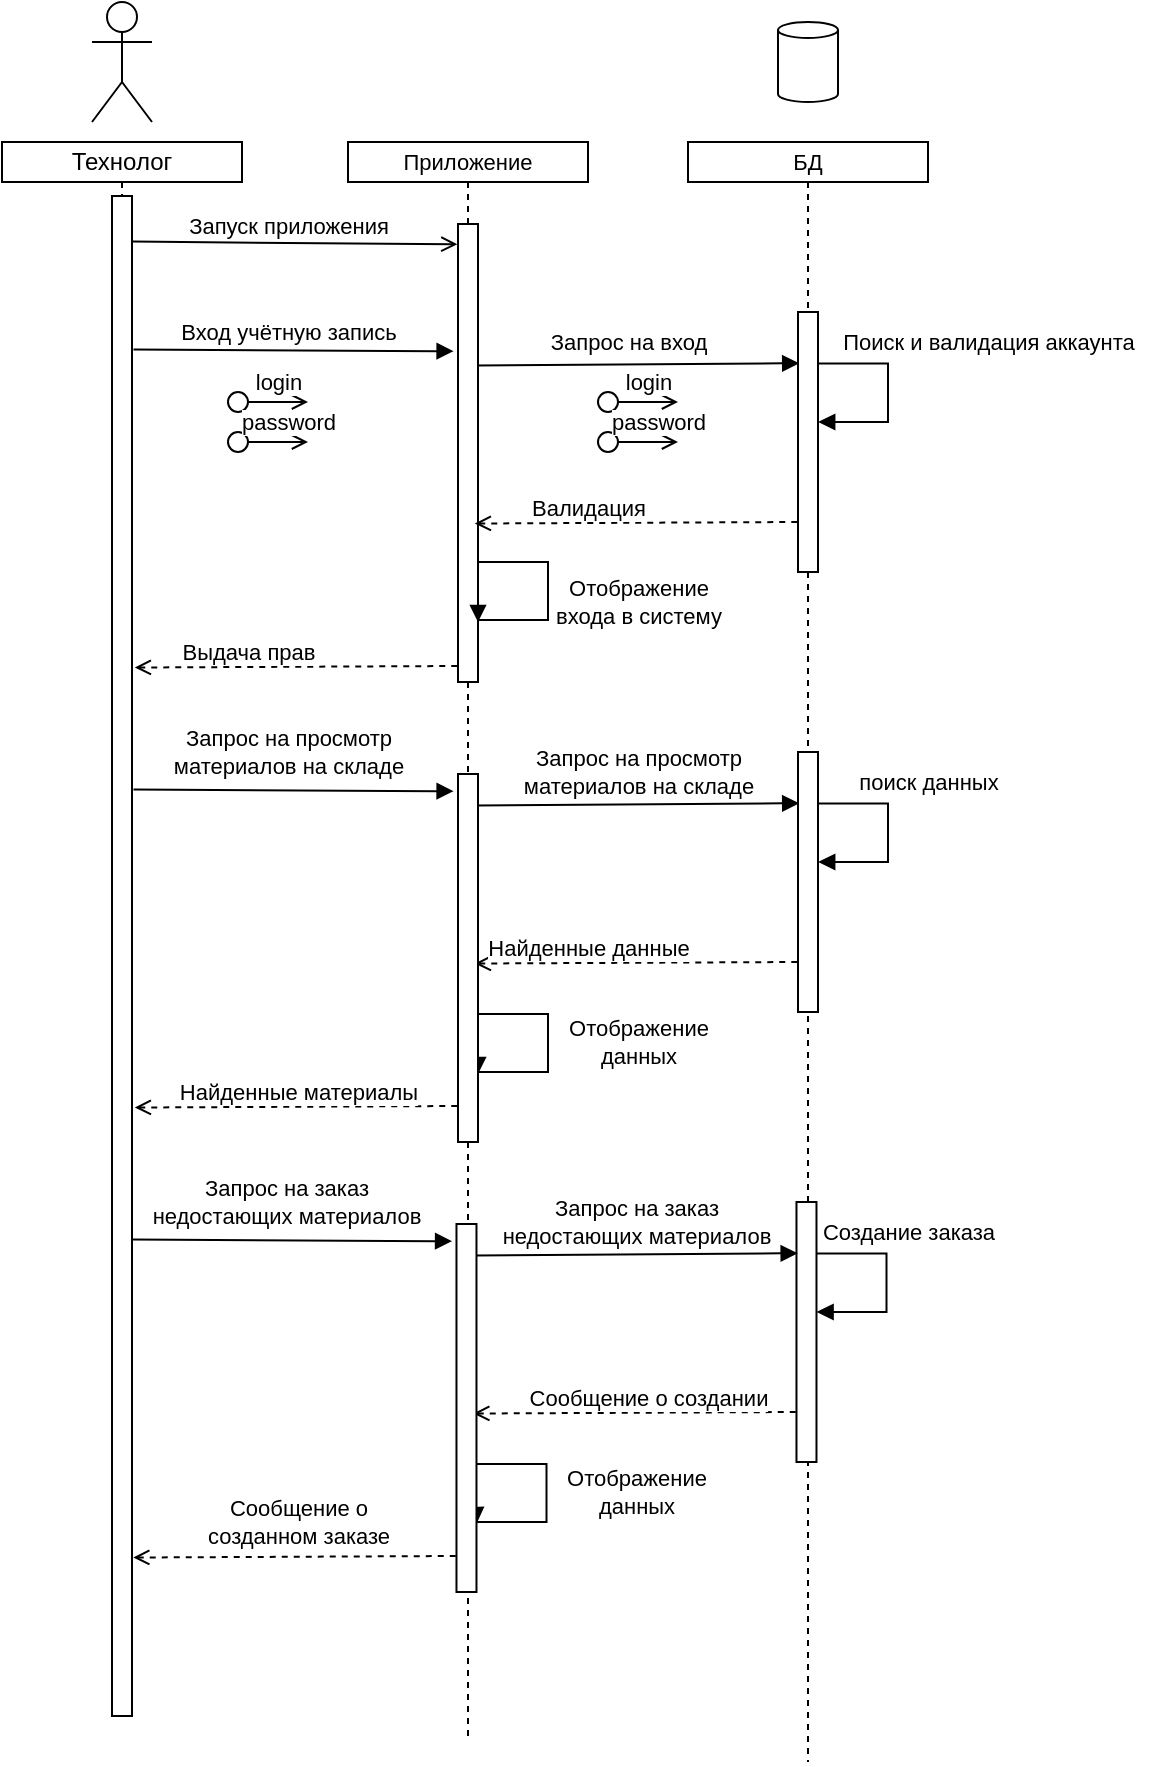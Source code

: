 <mxfile>
    <diagram id="W95EfZVqpujXyN9TGcH1" name="Page-1">
        <mxGraphModel dx="1138" dy="740" grid="1" gridSize="10" guides="1" tooltips="1" connect="1" arrows="1" fold="1" page="1" pageScale="1" pageWidth="850" pageHeight="1100" math="0" shadow="0">
            <root>
                <mxCell id="0"/>
                <mxCell id="1" parent="0"/>
                <mxCell id="2" value="" style="shape=umlActor;verticalLabelPosition=bottom;verticalAlign=top;html=1;" vertex="1" parent="1">
                    <mxGeometry x="42" y="50" width="30" height="60" as="geometry"/>
                </mxCell>
                <mxCell id="6" style="edgeStyle=none;html=1;dashed=1;endArrow=none;endFill=0;" edge="1" parent="1" source="4">
                    <mxGeometry relative="1" as="geometry">
                        <mxPoint x="57" y="147" as="targetPoint"/>
                    </mxGeometry>
                </mxCell>
                <mxCell id="4" value="&lt;span style=&quot;color: rgb(0, 0, 0); text-wrap-mode: nowrap;&quot;&gt;Технолог&lt;/span&gt;" style="rounded=0;whiteSpace=wrap;html=1;" vertex="1" parent="1">
                    <mxGeometry x="-3" y="120" width="120" height="20" as="geometry"/>
                </mxCell>
                <mxCell id="11" style="edgeStyle=none;shape=connector;rounded=1;html=1;dashed=1;strokeColor=default;align=center;verticalAlign=middle;fontFamily=Helvetica;fontSize=11;fontColor=default;labelBackgroundColor=default;endArrow=none;endFill=0;" edge="1" parent="1" source="74">
                    <mxGeometry relative="1" as="geometry">
                        <mxPoint x="230" y="920" as="targetPoint"/>
                        <mxPoint x="230" y="290" as="sourcePoint"/>
                    </mxGeometry>
                </mxCell>
                <mxCell id="7" value="Приложение" style="rounded=0;whiteSpace=wrap;html=1;fontFamily=Helvetica;fontSize=11;fontColor=default;labelBackgroundColor=default;" vertex="1" parent="1">
                    <mxGeometry x="170" y="120" width="120" height="20" as="geometry"/>
                </mxCell>
                <mxCell id="8" value="" style="shape=cylinder3;whiteSpace=wrap;html=1;boundedLbl=1;backgroundOutline=1;size=4.0;fontFamily=Helvetica;fontSize=11;fontColor=default;labelBackgroundColor=default;" vertex="1" parent="1">
                    <mxGeometry x="385" y="60" width="30" height="40" as="geometry"/>
                </mxCell>
                <mxCell id="12" style="edgeStyle=none;shape=connector;rounded=1;html=1;exitX=0.5;exitY=1;exitDx=0;exitDy=0;dashed=1;strokeColor=default;align=center;verticalAlign=middle;fontFamily=Helvetica;fontSize=11;fontColor=default;labelBackgroundColor=default;endArrow=none;endFill=0;" edge="1" parent="1" source="26">
                    <mxGeometry relative="1" as="geometry">
                        <mxPoint x="400" y="930" as="targetPoint"/>
                    </mxGeometry>
                </mxCell>
                <mxCell id="9" value="БД" style="rounded=0;whiteSpace=wrap;html=1;fontFamily=Helvetica;fontSize=11;fontColor=default;labelBackgroundColor=default;" vertex="1" parent="1">
                    <mxGeometry x="340" y="120" width="120" height="20" as="geometry"/>
                </mxCell>
                <mxCell id="13" value="" style="endArrow=open;html=1;rounded=1;strokeColor=default;align=center;verticalAlign=middle;fontFamily=Helvetica;fontSize=11;fontColor=default;labelBackgroundColor=default;edgeStyle=none;endFill=0;exitX=1.029;exitY=0.03;exitDx=0;exitDy=0;exitPerimeter=0;entryX=-0.033;entryY=0.086;entryDx=0;entryDy=0;entryPerimeter=0;" edge="1" parent="1">
                    <mxGeometry width="50" height="50" relative="1" as="geometry">
                        <mxPoint x="62.29" y="169.8" as="sourcePoint"/>
                        <mxPoint x="224.67" y="171.18" as="targetPoint"/>
                    </mxGeometry>
                </mxCell>
                <mxCell id="15" value="" style="edgeStyle=none;shape=connector;rounded=1;html=1;exitX=0.5;exitY=1;exitDx=0;exitDy=0;dashed=1;strokeColor=default;align=center;verticalAlign=middle;fontFamily=Helvetica;fontSize=11;fontColor=default;labelBackgroundColor=default;endArrow=none;endFill=0;" edge="1" parent="1" source="7" target="41">
                    <mxGeometry relative="1" as="geometry">
                        <mxPoint x="230" y="160" as="targetPoint"/>
                        <mxPoint x="230" y="140" as="sourcePoint"/>
                    </mxGeometry>
                </mxCell>
                <mxCell id="16" value="Запуск приложения" style="text;html=1;align=center;verticalAlign=middle;resizable=0;points=[];autosize=1;strokeColor=none;fillColor=none;fontFamily=Helvetica;fontSize=11;fontColor=default;labelBackgroundColor=default;" vertex="1" parent="1">
                    <mxGeometry x="80" y="147" width="120" height="30" as="geometry"/>
                </mxCell>
                <mxCell id="17" value="" style="endArrow=block;html=1;rounded=1;strokeColor=default;align=center;verticalAlign=middle;fontFamily=Helvetica;fontSize=11;fontColor=default;labelBackgroundColor=default;edgeStyle=none;endFill=1;exitX=1.076;exitY=0.101;exitDx=0;exitDy=0;exitPerimeter=0;entryX=-0.22;entryY=0.497;entryDx=0;entryDy=0;entryPerimeter=0;" edge="1" parent="1">
                    <mxGeometry width="50" height="50" relative="1" as="geometry">
                        <mxPoint x="62.76" y="223.76" as="sourcePoint"/>
                        <mxPoint x="222.8" y="224.61" as="targetPoint"/>
                    </mxGeometry>
                </mxCell>
                <mxCell id="18" value="Вход учётную запись" style="text;html=1;align=center;verticalAlign=middle;resizable=0;points=[];autosize=1;strokeColor=none;fillColor=none;fontFamily=Helvetica;fontSize=11;fontColor=default;labelBackgroundColor=default;" vertex="1" parent="1">
                    <mxGeometry x="75" y="200" width="130" height="30" as="geometry"/>
                </mxCell>
                <mxCell id="20" value="" style="ellipse;html=1;fontFamily=Helvetica;fontSize=11;fontColor=default;labelBackgroundColor=default;" vertex="1" parent="1">
                    <mxGeometry x="110" y="245" width="10" height="10" as="geometry"/>
                </mxCell>
                <mxCell id="21" value="" style="endArrow=open;html=1;rounded=0;align=center;verticalAlign=top;endFill=0;labelBackgroundColor=none;endSize=6;strokeColor=default;fontFamily=Helvetica;fontSize=11;fontColor=default;edgeStyle=none;" edge="1" source="20" parent="1">
                    <mxGeometry relative="1" as="geometry">
                        <mxPoint x="150" y="250" as="targetPoint"/>
                    </mxGeometry>
                </mxCell>
                <mxCell id="22" value="login" style="text;html=1;align=center;verticalAlign=middle;resizable=0;points=[];autosize=1;strokeColor=none;fillColor=none;fontFamily=Helvetica;fontSize=11;fontColor=default;labelBackgroundColor=default;" vertex="1" parent="1">
                    <mxGeometry x="110" y="225" width="50" height="30" as="geometry"/>
                </mxCell>
                <mxCell id="23" value="" style="ellipse;html=1;fontFamily=Helvetica;fontSize=11;fontColor=default;labelBackgroundColor=default;" vertex="1" parent="1">
                    <mxGeometry x="110" y="265" width="10" height="10" as="geometry"/>
                </mxCell>
                <mxCell id="24" value="" style="endArrow=open;html=1;rounded=0;align=center;verticalAlign=top;endFill=0;labelBackgroundColor=none;endSize=6;strokeColor=default;fontFamily=Helvetica;fontSize=11;fontColor=default;edgeStyle=none;" edge="1" parent="1" source="23">
                    <mxGeometry relative="1" as="geometry">
                        <mxPoint x="150" y="270" as="targetPoint"/>
                    </mxGeometry>
                </mxCell>
                <mxCell id="25" value="password" style="text;html=1;align=center;verticalAlign=middle;resizable=0;points=[];autosize=1;strokeColor=none;fillColor=none;fontFamily=Helvetica;fontSize=11;fontColor=default;labelBackgroundColor=default;" vertex="1" parent="1">
                    <mxGeometry x="105" y="245" width="70" height="30" as="geometry"/>
                </mxCell>
                <mxCell id="27" value="" style="edgeStyle=none;shape=connector;rounded=1;html=1;exitX=0.5;exitY=1;exitDx=0;exitDy=0;dashed=1;strokeColor=default;align=center;verticalAlign=middle;fontFamily=Helvetica;fontSize=11;fontColor=default;labelBackgroundColor=default;endArrow=none;endFill=0;" edge="1" parent="1" source="9" target="26">
                    <mxGeometry relative="1" as="geometry">
                        <mxPoint x="400" y="930" as="targetPoint"/>
                        <mxPoint x="400" y="140" as="sourcePoint"/>
                    </mxGeometry>
                </mxCell>
                <mxCell id="26" value="" style="rounded=0;whiteSpace=wrap;html=1;" vertex="1" parent="1">
                    <mxGeometry x="395" y="205" width="10" height="130" as="geometry"/>
                </mxCell>
                <mxCell id="28" value="" style="endArrow=block;html=1;rounded=1;strokeColor=default;align=center;verticalAlign=middle;fontFamily=Helvetica;fontSize=11;fontColor=default;labelBackgroundColor=default;edgeStyle=none;endFill=1;entryX=0.06;entryY=0.197;entryDx=0;entryDy=0;entryPerimeter=0;exitX=0.94;exitY=0.552;exitDx=0;exitDy=0;exitPerimeter=0;" edge="1" parent="1" target="26">
                    <mxGeometry width="50" height="50" relative="1" as="geometry">
                        <mxPoint x="234.4" y="231.76" as="sourcePoint"/>
                        <mxPoint x="388" y="224.31" as="targetPoint"/>
                    </mxGeometry>
                </mxCell>
                <mxCell id="29" value="Запрос на вход" style="text;html=1;align=center;verticalAlign=middle;resizable=0;points=[];autosize=1;strokeColor=none;fillColor=none;fontFamily=Helvetica;fontSize=11;fontColor=default;labelBackgroundColor=default;" vertex="1" parent="1">
                    <mxGeometry x="260" y="205" width="100" height="30" as="geometry"/>
                </mxCell>
                <mxCell id="33" value="" style="ellipse;html=1;fontFamily=Helvetica;fontSize=11;fontColor=default;labelBackgroundColor=default;" vertex="1" parent="1">
                    <mxGeometry x="295" y="245" width="10" height="10" as="geometry"/>
                </mxCell>
                <mxCell id="34" value="" style="endArrow=open;html=1;rounded=0;align=center;verticalAlign=top;endFill=0;labelBackgroundColor=none;endSize=6;strokeColor=default;fontFamily=Helvetica;fontSize=11;fontColor=default;edgeStyle=none;" edge="1" parent="1" source="33">
                    <mxGeometry relative="1" as="geometry">
                        <mxPoint x="335" y="250" as="targetPoint"/>
                    </mxGeometry>
                </mxCell>
                <mxCell id="35" value="login" style="text;html=1;align=center;verticalAlign=middle;resizable=0;points=[];autosize=1;strokeColor=none;fillColor=none;fontFamily=Helvetica;fontSize=11;fontColor=default;labelBackgroundColor=default;" vertex="1" parent="1">
                    <mxGeometry x="295" y="225" width="50" height="30" as="geometry"/>
                </mxCell>
                <mxCell id="36" value="" style="ellipse;html=1;fontFamily=Helvetica;fontSize=11;fontColor=default;labelBackgroundColor=default;" vertex="1" parent="1">
                    <mxGeometry x="295" y="265" width="10" height="10" as="geometry"/>
                </mxCell>
                <mxCell id="37" value="" style="endArrow=open;html=1;rounded=0;align=center;verticalAlign=top;endFill=0;labelBackgroundColor=none;endSize=6;strokeColor=default;fontFamily=Helvetica;fontSize=11;fontColor=default;edgeStyle=none;" edge="1" parent="1" source="36">
                    <mxGeometry relative="1" as="geometry">
                        <mxPoint x="335" y="270" as="targetPoint"/>
                    </mxGeometry>
                </mxCell>
                <mxCell id="38" value="password" style="text;html=1;align=center;verticalAlign=middle;resizable=0;points=[];autosize=1;strokeColor=none;fillColor=none;fontFamily=Helvetica;fontSize=11;fontColor=default;labelBackgroundColor=default;" vertex="1" parent="1">
                    <mxGeometry x="290" y="245" width="70" height="30" as="geometry"/>
                </mxCell>
                <mxCell id="39" value="" style="endArrow=block;html=1;rounded=0;strokeColor=default;align=center;verticalAlign=middle;fontFamily=Helvetica;fontSize=11;fontColor=default;labelBackgroundColor=default;edgeStyle=orthogonalEdgeStyle;endFill=1;exitX=1.017;exitY=0.198;exitDx=0;exitDy=0;exitPerimeter=0;entryX=1.005;entryY=0.429;entryDx=0;entryDy=0;entryPerimeter=0;" edge="1" parent="1" source="26" target="26">
                    <mxGeometry width="50" height="50" relative="1" as="geometry">
                        <mxPoint x="450" y="231" as="sourcePoint"/>
                        <mxPoint x="410" y="250" as="targetPoint"/>
                        <Array as="points">
                            <mxPoint x="440" y="231"/>
                            <mxPoint x="440" y="260"/>
                            <mxPoint x="405" y="260"/>
                        </Array>
                    </mxGeometry>
                </mxCell>
                <mxCell id="40" value="Поиск и валидация аккаунта" style="text;html=1;align=center;verticalAlign=middle;resizable=0;points=[];autosize=1;strokeColor=none;fillColor=none;fontFamily=Helvetica;fontSize=11;fontColor=default;labelBackgroundColor=default;" vertex="1" parent="1">
                    <mxGeometry x="405" y="205" width="170" height="30" as="geometry"/>
                </mxCell>
                <mxCell id="41" value="" style="rounded=0;whiteSpace=wrap;html=1;" vertex="1" parent="1">
                    <mxGeometry x="225" y="161" width="10" height="229" as="geometry"/>
                </mxCell>
                <mxCell id="42" value="" style="endArrow=none;html=1;rounded=1;strokeColor=default;align=center;verticalAlign=middle;fontFamily=Helvetica;fontSize=11;fontColor=default;labelBackgroundColor=default;edgeStyle=none;endFill=0;entryX=0.06;entryY=0.197;entryDx=0;entryDy=0;entryPerimeter=0;exitX=0.94;exitY=0.552;exitDx=0;exitDy=0;exitPerimeter=0;dashed=1;startArrow=open;startFill=0;" edge="1" parent="1">
                    <mxGeometry width="50" height="50" relative="1" as="geometry">
                        <mxPoint x="233.4" y="310.76" as="sourcePoint"/>
                        <mxPoint x="395" y="310" as="targetPoint"/>
                    </mxGeometry>
                </mxCell>
                <mxCell id="43" value="Валидация" style="text;html=1;align=center;verticalAlign=middle;resizable=0;points=[];autosize=1;strokeColor=none;fillColor=none;fontFamily=Helvetica;fontSize=11;fontColor=default;labelBackgroundColor=default;" vertex="1" parent="1">
                    <mxGeometry x="250" y="288" width="80" height="30" as="geometry"/>
                </mxCell>
                <mxCell id="45" value="Отображение &lt;br&gt;входа в систему" style="text;html=1;align=center;verticalAlign=middle;resizable=0;points=[];autosize=1;strokeColor=none;fillColor=none;fontFamily=Helvetica;fontSize=11;fontColor=default;labelBackgroundColor=default;" vertex="1" parent="1">
                    <mxGeometry x="260" y="330" width="110" height="40" as="geometry"/>
                </mxCell>
                <mxCell id="46" value="" style="endArrow=none;html=1;rounded=1;strokeColor=default;align=center;verticalAlign=middle;fontFamily=Helvetica;fontSize=11;fontColor=default;labelBackgroundColor=default;edgeStyle=none;endFill=0;entryX=0.06;entryY=0.197;entryDx=0;entryDy=0;entryPerimeter=0;exitX=0.94;exitY=0.552;exitDx=0;exitDy=0;exitPerimeter=0;dashed=1;startArrow=open;startFill=0;" edge="1" parent="1">
                    <mxGeometry width="50" height="50" relative="1" as="geometry">
                        <mxPoint x="63.4" y="382.76" as="sourcePoint"/>
                        <mxPoint x="225" y="382" as="targetPoint"/>
                    </mxGeometry>
                </mxCell>
                <mxCell id="47" value="Выдача прав" style="text;html=1;align=center;verticalAlign=middle;resizable=0;points=[];autosize=1;strokeColor=none;fillColor=none;fontFamily=Helvetica;fontSize=11;fontColor=default;labelBackgroundColor=default;" vertex="1" parent="1">
                    <mxGeometry x="75" y="360" width="90" height="30" as="geometry"/>
                </mxCell>
                <mxCell id="48" value="" style="rounded=0;whiteSpace=wrap;html=1;" vertex="1" parent="1">
                    <mxGeometry x="52" y="147" width="10" height="760" as="geometry"/>
                </mxCell>
                <mxCell id="49" value="" style="endArrow=block;html=1;rounded=1;strokeColor=default;align=center;verticalAlign=middle;fontFamily=Helvetica;fontSize=11;fontColor=default;labelBackgroundColor=default;edgeStyle=none;endFill=1;exitX=1.076;exitY=0.101;exitDx=0;exitDy=0;exitPerimeter=0;entryX=-0.22;entryY=0.497;entryDx=0;entryDy=0;entryPerimeter=0;" edge="1" parent="1">
                    <mxGeometry width="50" height="50" relative="1" as="geometry">
                        <mxPoint x="62.76" y="443.76" as="sourcePoint"/>
                        <mxPoint x="222.8" y="444.61" as="targetPoint"/>
                    </mxGeometry>
                </mxCell>
                <mxCell id="50" value="Запрос на просмотр &lt;br&gt;материалов на складе" style="text;html=1;align=center;verticalAlign=middle;resizable=0;points=[];autosize=1;strokeColor=none;fillColor=none;fontFamily=Helvetica;fontSize=11;fontColor=default;labelBackgroundColor=default;" vertex="1" parent="1">
                    <mxGeometry x="70" y="405" width="140" height="40" as="geometry"/>
                </mxCell>
                <mxCell id="57" value="" style="rounded=0;whiteSpace=wrap;html=1;" vertex="1" parent="1">
                    <mxGeometry x="395" y="425" width="10" height="130" as="geometry"/>
                </mxCell>
                <mxCell id="58" value="" style="endArrow=block;html=1;rounded=1;strokeColor=default;align=center;verticalAlign=middle;fontFamily=Helvetica;fontSize=11;fontColor=default;labelBackgroundColor=default;edgeStyle=none;endFill=1;entryX=0.06;entryY=0.197;entryDx=0;entryDy=0;entryPerimeter=0;exitX=0.94;exitY=0.552;exitDx=0;exitDy=0;exitPerimeter=0;" edge="1" parent="1" target="57">
                    <mxGeometry width="50" height="50" relative="1" as="geometry">
                        <mxPoint x="234.4" y="451.76" as="sourcePoint"/>
                        <mxPoint x="388" y="444.31" as="targetPoint"/>
                    </mxGeometry>
                </mxCell>
                <mxCell id="59" value="&lt;span style=&quot;color: rgb(0, 0, 0);&quot;&gt;Запрос на просмотр&lt;/span&gt;&lt;br style=&quot;color: rgb(63, 63, 63); scrollbar-color: rgb(226, 226, 226) rgb(251, 251, 251);&quot;&gt;&lt;span style=&quot;color: rgb(0, 0, 0);&quot;&gt;материалов на складе&lt;/span&gt;" style="text;html=1;align=center;verticalAlign=middle;resizable=0;points=[];autosize=1;strokeColor=none;fillColor=none;fontFamily=Helvetica;fontSize=11;fontColor=default;labelBackgroundColor=default;" vertex="1" parent="1">
                    <mxGeometry x="245" y="415" width="140" height="40" as="geometry"/>
                </mxCell>
                <mxCell id="66" value="" style="endArrow=block;html=1;rounded=0;strokeColor=default;align=center;verticalAlign=middle;fontFamily=Helvetica;fontSize=11;fontColor=default;labelBackgroundColor=default;edgeStyle=orthogonalEdgeStyle;endFill=1;exitX=1.017;exitY=0.198;exitDx=0;exitDy=0;exitPerimeter=0;entryX=1.005;entryY=0.429;entryDx=0;entryDy=0;entryPerimeter=0;" edge="1" parent="1" source="57" target="57">
                    <mxGeometry width="50" height="50" relative="1" as="geometry">
                        <mxPoint x="450" y="451" as="sourcePoint"/>
                        <mxPoint x="410" y="470" as="targetPoint"/>
                        <Array as="points">
                            <mxPoint x="440" y="451"/>
                            <mxPoint x="440" y="480"/>
                            <mxPoint x="405" y="480"/>
                        </Array>
                    </mxGeometry>
                </mxCell>
                <mxCell id="67" value="поиск данных" style="text;html=1;align=center;verticalAlign=middle;resizable=0;points=[];autosize=1;strokeColor=none;fillColor=none;fontFamily=Helvetica;fontSize=11;fontColor=default;labelBackgroundColor=default;" vertex="1" parent="1">
                    <mxGeometry x="415" y="425" width="90" height="30" as="geometry"/>
                </mxCell>
                <mxCell id="68" value="" style="endArrow=none;html=1;rounded=1;strokeColor=default;align=center;verticalAlign=middle;fontFamily=Helvetica;fontSize=11;fontColor=default;labelBackgroundColor=default;edgeStyle=none;endFill=0;entryX=0.06;entryY=0.197;entryDx=0;entryDy=0;entryPerimeter=0;exitX=0.94;exitY=0.552;exitDx=0;exitDy=0;exitPerimeter=0;dashed=1;startArrow=open;startFill=0;" edge="1" parent="1">
                    <mxGeometry width="50" height="50" relative="1" as="geometry">
                        <mxPoint x="233.4" y="530.76" as="sourcePoint"/>
                        <mxPoint x="395" y="530" as="targetPoint"/>
                    </mxGeometry>
                </mxCell>
                <mxCell id="69" value="Найденные данные" style="text;html=1;align=center;verticalAlign=middle;resizable=0;points=[];autosize=1;strokeColor=none;fillColor=none;fontFamily=Helvetica;fontSize=11;fontColor=default;labelBackgroundColor=default;" vertex="1" parent="1">
                    <mxGeometry x="230" y="508" width="120" height="30" as="geometry"/>
                </mxCell>
                <mxCell id="70" value="" style="endArrow=block;html=1;rounded=0;strokeColor=default;align=center;verticalAlign=middle;fontFamily=Helvetica;fontSize=11;fontColor=default;labelBackgroundColor=default;edgeStyle=orthogonalEdgeStyle;endFill=1;exitX=1.017;exitY=0.198;exitDx=0;exitDy=0;exitPerimeter=0;entryX=1.005;entryY=0.429;entryDx=0;entryDy=0;entryPerimeter=0;" edge="1" parent="1">
                    <mxGeometry width="50" height="50" relative="1" as="geometry">
                        <mxPoint x="235" y="556" as="sourcePoint"/>
                        <mxPoint x="235" y="586" as="targetPoint"/>
                        <Array as="points">
                            <mxPoint x="270" y="556"/>
                            <mxPoint x="270" y="585"/>
                            <mxPoint x="235" y="585"/>
                        </Array>
                    </mxGeometry>
                </mxCell>
                <mxCell id="71" value="Отображение &lt;br&gt;данных" style="text;html=1;align=center;verticalAlign=middle;resizable=0;points=[];autosize=1;strokeColor=none;fillColor=none;fontFamily=Helvetica;fontSize=11;fontColor=default;labelBackgroundColor=default;" vertex="1" parent="1">
                    <mxGeometry x="270" y="550" width="90" height="40" as="geometry"/>
                </mxCell>
                <mxCell id="72" value="" style="endArrow=none;html=1;rounded=1;strokeColor=default;align=center;verticalAlign=middle;fontFamily=Helvetica;fontSize=11;fontColor=default;labelBackgroundColor=default;edgeStyle=none;endFill=0;entryX=0.06;entryY=0.197;entryDx=0;entryDy=0;entryPerimeter=0;exitX=0.94;exitY=0.552;exitDx=0;exitDy=0;exitPerimeter=0;dashed=1;startArrow=open;startFill=0;" edge="1" parent="1">
                    <mxGeometry width="50" height="50" relative="1" as="geometry">
                        <mxPoint x="63.4" y="602.76" as="sourcePoint"/>
                        <mxPoint x="225" y="602" as="targetPoint"/>
                    </mxGeometry>
                </mxCell>
                <mxCell id="73" value="Найденные материалы" style="text;html=1;align=center;verticalAlign=middle;resizable=0;points=[];autosize=1;strokeColor=none;fillColor=none;fontFamily=Helvetica;fontSize=11;fontColor=default;labelBackgroundColor=default;" vertex="1" parent="1">
                    <mxGeometry x="75" y="580" width="140" height="30" as="geometry"/>
                </mxCell>
                <mxCell id="75" value="" style="edgeStyle=none;shape=connector;rounded=1;html=1;dashed=1;strokeColor=default;align=center;verticalAlign=middle;fontFamily=Helvetica;fontSize=11;fontColor=default;labelBackgroundColor=default;endArrow=none;endFill=0;" edge="1" parent="1" source="41" target="74">
                    <mxGeometry relative="1" as="geometry">
                        <mxPoint x="230" y="920" as="targetPoint"/>
                        <mxPoint x="230" y="390" as="sourcePoint"/>
                    </mxGeometry>
                </mxCell>
                <mxCell id="74" value="" style="rounded=0;whiteSpace=wrap;html=1;" vertex="1" parent="1">
                    <mxGeometry x="225" y="436" width="10" height="184" as="geometry"/>
                </mxCell>
                <mxCell id="76" value="" style="endArrow=block;html=1;rounded=0;strokeColor=default;align=center;verticalAlign=middle;fontFamily=Helvetica;fontSize=11;fontColor=default;labelBackgroundColor=default;edgeStyle=orthogonalEdgeStyle;endFill=1;exitX=1.017;exitY=0.198;exitDx=0;exitDy=0;exitPerimeter=0;entryX=1.005;entryY=0.429;entryDx=0;entryDy=0;entryPerimeter=0;" edge="1" parent="1">
                    <mxGeometry width="50" height="50" relative="1" as="geometry">
                        <mxPoint x="235" y="330" as="sourcePoint"/>
                        <mxPoint x="235" y="360" as="targetPoint"/>
                        <Array as="points">
                            <mxPoint x="270" y="330"/>
                            <mxPoint x="270" y="359"/>
                            <mxPoint x="235" y="359"/>
                        </Array>
                    </mxGeometry>
                </mxCell>
                <mxCell id="78" value="" style="endArrow=block;html=1;rounded=1;strokeColor=default;align=center;verticalAlign=middle;fontFamily=Helvetica;fontSize=11;fontColor=default;labelBackgroundColor=default;edgeStyle=none;endFill=1;exitX=1.076;exitY=0.101;exitDx=0;exitDy=0;exitPerimeter=0;entryX=-0.22;entryY=0.497;entryDx=0;entryDy=0;entryPerimeter=0;" edge="1" parent="1">
                    <mxGeometry width="50" height="50" relative="1" as="geometry">
                        <mxPoint x="62.0" y="668.76" as="sourcePoint"/>
                        <mxPoint x="222.04" y="669.61" as="targetPoint"/>
                    </mxGeometry>
                </mxCell>
                <mxCell id="79" value="Запрос на заказ &lt;br&gt;недостающих материалов" style="text;html=1;align=center;verticalAlign=middle;resizable=0;points=[];autosize=1;strokeColor=none;fillColor=none;fontFamily=Helvetica;fontSize=11;fontColor=default;labelBackgroundColor=default;" vertex="1" parent="1">
                    <mxGeometry x="59.24" y="630" width="160" height="40" as="geometry"/>
                </mxCell>
                <mxCell id="80" value="" style="rounded=0;whiteSpace=wrap;html=1;" vertex="1" parent="1">
                    <mxGeometry x="394.24" y="650" width="10" height="130" as="geometry"/>
                </mxCell>
                <mxCell id="81" value="" style="endArrow=block;html=1;rounded=1;strokeColor=default;align=center;verticalAlign=middle;fontFamily=Helvetica;fontSize=11;fontColor=default;labelBackgroundColor=default;edgeStyle=none;endFill=1;entryX=0.06;entryY=0.197;entryDx=0;entryDy=0;entryPerimeter=0;exitX=0.94;exitY=0.552;exitDx=0;exitDy=0;exitPerimeter=0;" edge="1" parent="1" target="80">
                    <mxGeometry width="50" height="50" relative="1" as="geometry">
                        <mxPoint x="233.64" y="676.76" as="sourcePoint"/>
                        <mxPoint x="387.24" y="669.31" as="targetPoint"/>
                    </mxGeometry>
                </mxCell>
                <mxCell id="82" value="&lt;span style=&quot;color: rgb(0, 0, 0);&quot;&gt;Запрос на заказ&lt;/span&gt;&lt;br style=&quot;color: rgb(63, 63, 63); scrollbar-color: rgb(226, 226, 226) rgb(251, 251, 251);&quot;&gt;&lt;span style=&quot;color: rgb(0, 0, 0);&quot;&gt;недостающих материалов&lt;/span&gt;" style="text;html=1;align=center;verticalAlign=middle;resizable=0;points=[];autosize=1;strokeColor=none;fillColor=none;fontFamily=Helvetica;fontSize=11;fontColor=default;labelBackgroundColor=default;" vertex="1" parent="1">
                    <mxGeometry x="234.24" y="640" width="160" height="40" as="geometry"/>
                </mxCell>
                <mxCell id="83" value="" style="endArrow=block;html=1;rounded=0;strokeColor=default;align=center;verticalAlign=middle;fontFamily=Helvetica;fontSize=11;fontColor=default;labelBackgroundColor=default;edgeStyle=orthogonalEdgeStyle;endFill=1;exitX=1.017;exitY=0.198;exitDx=0;exitDy=0;exitPerimeter=0;entryX=1.005;entryY=0.429;entryDx=0;entryDy=0;entryPerimeter=0;" edge="1" parent="1" source="80" target="80">
                    <mxGeometry width="50" height="50" relative="1" as="geometry">
                        <mxPoint x="449.24" y="676" as="sourcePoint"/>
                        <mxPoint x="409.24" y="695" as="targetPoint"/>
                        <Array as="points">
                            <mxPoint x="439.24" y="676"/>
                            <mxPoint x="439.24" y="705"/>
                            <mxPoint x="404.24" y="705"/>
                        </Array>
                    </mxGeometry>
                </mxCell>
                <mxCell id="84" value="" style="endArrow=none;html=1;rounded=1;strokeColor=default;align=center;verticalAlign=middle;fontFamily=Helvetica;fontSize=11;fontColor=default;labelBackgroundColor=default;edgeStyle=none;endFill=0;entryX=0.06;entryY=0.197;entryDx=0;entryDy=0;entryPerimeter=0;exitX=0.94;exitY=0.552;exitDx=0;exitDy=0;exitPerimeter=0;dashed=1;startArrow=open;startFill=0;" edge="1" parent="1">
                    <mxGeometry width="50" height="50" relative="1" as="geometry">
                        <mxPoint x="232.64" y="755.76" as="sourcePoint"/>
                        <mxPoint x="394.24" y="755" as="targetPoint"/>
                    </mxGeometry>
                </mxCell>
                <mxCell id="85" value="Сообщение о создании" style="text;html=1;align=center;verticalAlign=middle;resizable=0;points=[];autosize=1;strokeColor=none;fillColor=none;fontFamily=Helvetica;fontSize=11;fontColor=default;labelBackgroundColor=default;" vertex="1" parent="1">
                    <mxGeometry x="250" y="733" width="140" height="30" as="geometry"/>
                </mxCell>
                <mxCell id="86" value="" style="endArrow=block;html=1;rounded=0;strokeColor=default;align=center;verticalAlign=middle;fontFamily=Helvetica;fontSize=11;fontColor=default;labelBackgroundColor=default;edgeStyle=orthogonalEdgeStyle;endFill=1;exitX=1.017;exitY=0.198;exitDx=0;exitDy=0;exitPerimeter=0;entryX=1.005;entryY=0.429;entryDx=0;entryDy=0;entryPerimeter=0;" edge="1" parent="1">
                    <mxGeometry width="50" height="50" relative="1" as="geometry">
                        <mxPoint x="234.24" y="781" as="sourcePoint"/>
                        <mxPoint x="234.24" y="811" as="targetPoint"/>
                        <Array as="points">
                            <mxPoint x="269.24" y="781"/>
                            <mxPoint x="269.24" y="810"/>
                            <mxPoint x="234.24" y="810"/>
                        </Array>
                    </mxGeometry>
                </mxCell>
                <mxCell id="87" value="Отображение &lt;br&gt;данных" style="text;html=1;align=center;verticalAlign=middle;resizable=0;points=[];autosize=1;strokeColor=none;fillColor=none;fontFamily=Helvetica;fontSize=11;fontColor=default;labelBackgroundColor=default;" vertex="1" parent="1">
                    <mxGeometry x="269.24" y="775" width="90" height="40" as="geometry"/>
                </mxCell>
                <mxCell id="88" value="" style="endArrow=none;html=1;rounded=1;strokeColor=default;align=center;verticalAlign=middle;fontFamily=Helvetica;fontSize=11;fontColor=default;labelBackgroundColor=default;edgeStyle=none;endFill=0;entryX=0.06;entryY=0.197;entryDx=0;entryDy=0;entryPerimeter=0;exitX=0.94;exitY=0.552;exitDx=0;exitDy=0;exitPerimeter=0;dashed=1;startArrow=open;startFill=0;" edge="1" parent="1">
                    <mxGeometry width="50" height="50" relative="1" as="geometry">
                        <mxPoint x="62.64" y="827.76" as="sourcePoint"/>
                        <mxPoint x="224.24" y="827" as="targetPoint"/>
                    </mxGeometry>
                </mxCell>
                <mxCell id="89" value="Сообщение о &lt;br&gt;созданном заказе" style="text;html=1;align=center;verticalAlign=middle;resizable=0;points=[];autosize=1;strokeColor=none;fillColor=none;fontFamily=Helvetica;fontSize=11;fontColor=default;labelBackgroundColor=default;" vertex="1" parent="1">
                    <mxGeometry x="90" y="790" width="110" height="40" as="geometry"/>
                </mxCell>
                <mxCell id="90" value="" style="rounded=0;whiteSpace=wrap;html=1;" vertex="1" parent="1">
                    <mxGeometry x="224.24" y="661" width="10" height="184" as="geometry"/>
                </mxCell>
                <mxCell id="91" value="Создание заказа" style="text;html=1;align=center;verticalAlign=middle;resizable=0;points=[];autosize=1;strokeColor=none;fillColor=none;fontFamily=Helvetica;fontSize=11;fontColor=default;labelBackgroundColor=default;" vertex="1" parent="1">
                    <mxGeometry x="395" y="650" width="110" height="30" as="geometry"/>
                </mxCell>
            </root>
        </mxGraphModel>
    </diagram>
</mxfile>